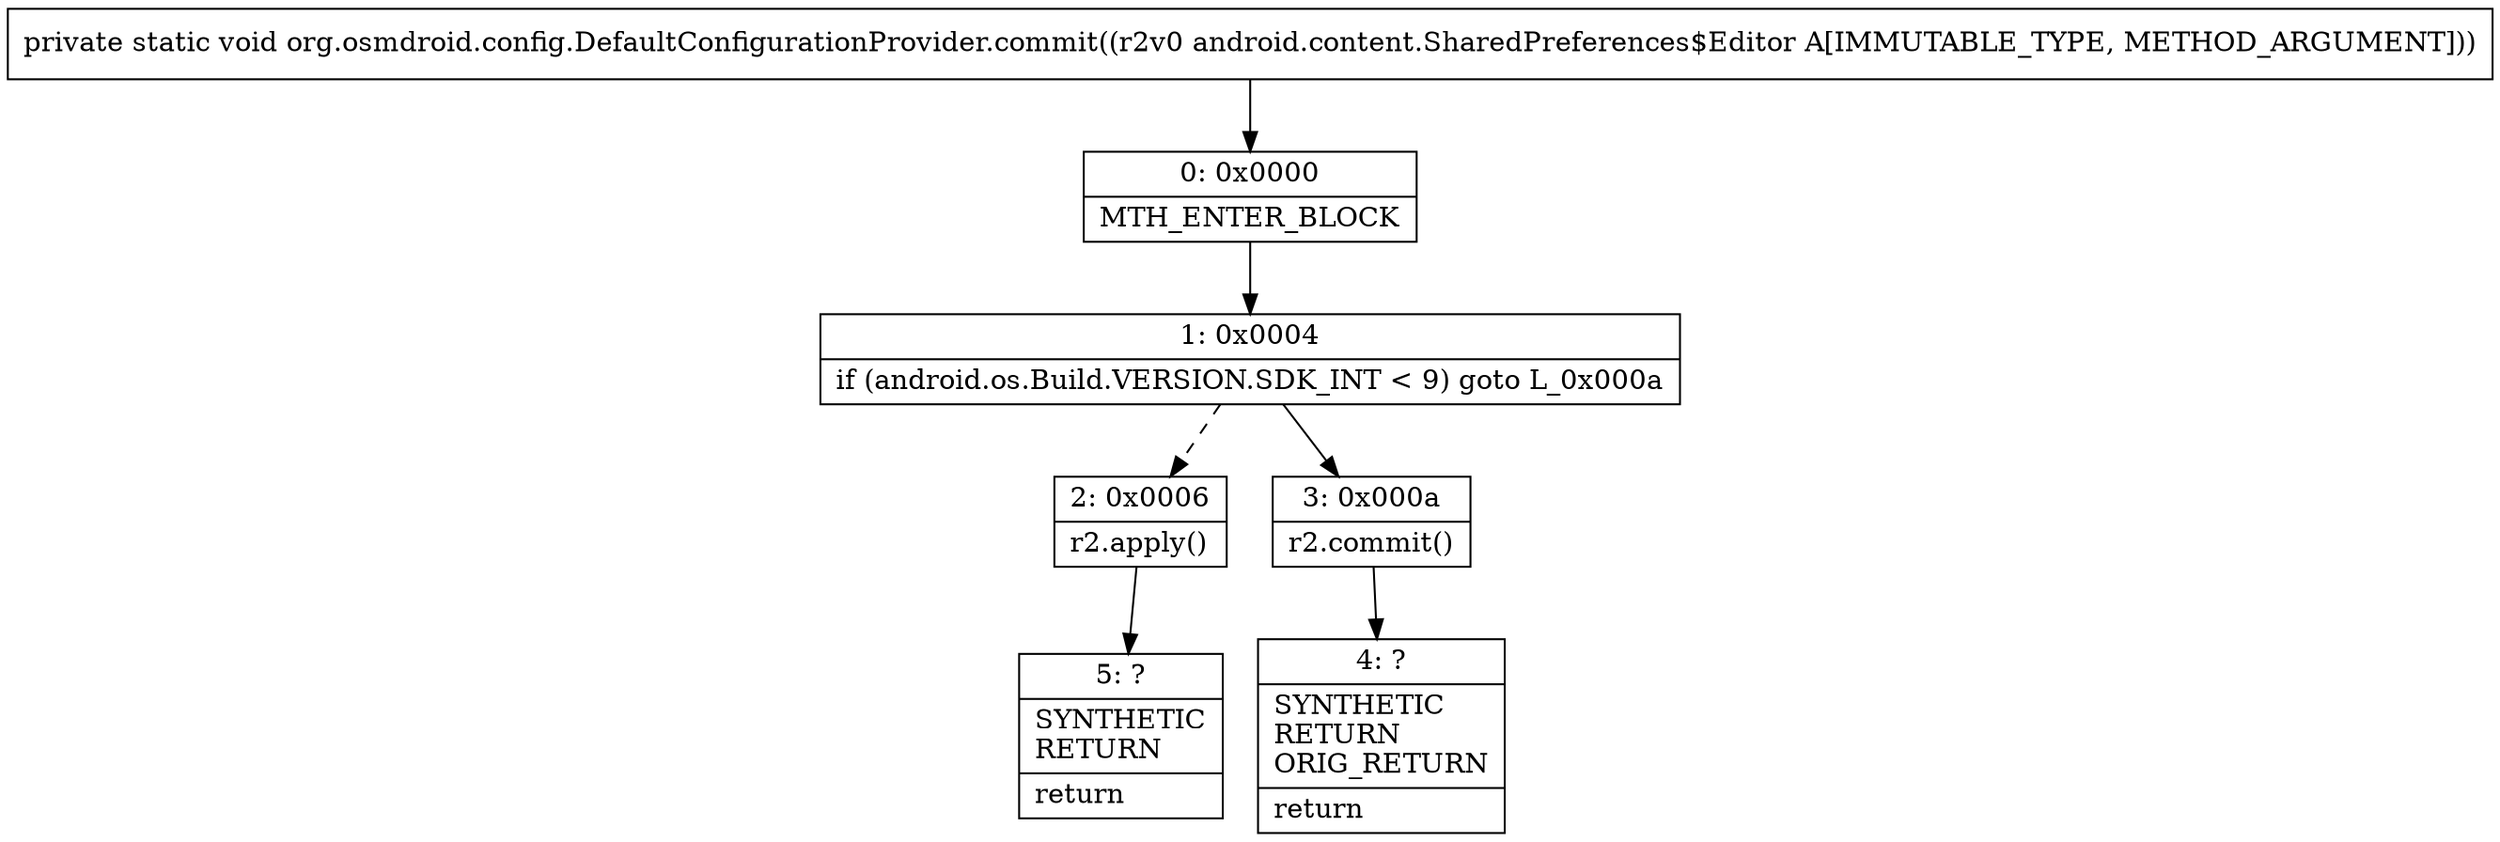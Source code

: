 digraph "CFG fororg.osmdroid.config.DefaultConfigurationProvider.commit(Landroid\/content\/SharedPreferences$Editor;)V" {
Node_0 [shape=record,label="{0\:\ 0x0000|MTH_ENTER_BLOCK\l}"];
Node_1 [shape=record,label="{1\:\ 0x0004|if (android.os.Build.VERSION.SDK_INT \< 9) goto L_0x000a\l}"];
Node_2 [shape=record,label="{2\:\ 0x0006|r2.apply()\l}"];
Node_3 [shape=record,label="{3\:\ 0x000a|r2.commit()\l}"];
Node_4 [shape=record,label="{4\:\ ?|SYNTHETIC\lRETURN\lORIG_RETURN\l|return\l}"];
Node_5 [shape=record,label="{5\:\ ?|SYNTHETIC\lRETURN\l|return\l}"];
MethodNode[shape=record,label="{private static void org.osmdroid.config.DefaultConfigurationProvider.commit((r2v0 android.content.SharedPreferences$Editor A[IMMUTABLE_TYPE, METHOD_ARGUMENT])) }"];
MethodNode -> Node_0;
Node_0 -> Node_1;
Node_1 -> Node_2[style=dashed];
Node_1 -> Node_3;
Node_2 -> Node_5;
Node_3 -> Node_4;
}

